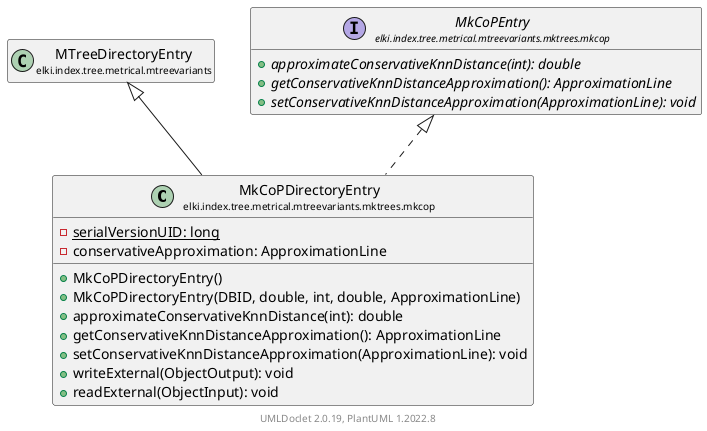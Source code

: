 @startuml
    remove .*\.(Instance|Par|Parameterizer|Factory)$
    set namespaceSeparator none
    hide empty fields
    hide empty methods

    class "<size:14>MkCoPDirectoryEntry\n<size:10>elki.index.tree.metrical.mtreevariants.mktrees.mkcop" as elki.index.tree.metrical.mtreevariants.mktrees.mkcop.MkCoPDirectoryEntry [[MkCoPDirectoryEntry.html]] {
        {static} -serialVersionUID: long
        -conservativeApproximation: ApproximationLine
        +MkCoPDirectoryEntry()
        +MkCoPDirectoryEntry(DBID, double, int, double, ApproximationLine)
        +approximateConservativeKnnDistance(int): double
        +getConservativeKnnDistanceApproximation(): ApproximationLine
        +setConservativeKnnDistanceApproximation(ApproximationLine): void
        +writeExternal(ObjectOutput): void
        +readExternal(ObjectInput): void
    }

    class "<size:14>MTreeDirectoryEntry\n<size:10>elki.index.tree.metrical.mtreevariants" as elki.index.tree.metrical.mtreevariants.MTreeDirectoryEntry [[../../MTreeDirectoryEntry.html]]
    interface "<size:14>MkCoPEntry\n<size:10>elki.index.tree.metrical.mtreevariants.mktrees.mkcop" as elki.index.tree.metrical.mtreevariants.mktrees.mkcop.MkCoPEntry [[MkCoPEntry.html]] {
        {abstract} +approximateConservativeKnnDistance(int): double
        {abstract} +getConservativeKnnDistanceApproximation(): ApproximationLine
        {abstract} +setConservativeKnnDistanceApproximation(ApproximationLine): void
    }

    elki.index.tree.metrical.mtreevariants.MTreeDirectoryEntry <|-- elki.index.tree.metrical.mtreevariants.mktrees.mkcop.MkCoPDirectoryEntry
    elki.index.tree.metrical.mtreevariants.mktrees.mkcop.MkCoPEntry <|.. elki.index.tree.metrical.mtreevariants.mktrees.mkcop.MkCoPDirectoryEntry

    center footer UMLDoclet 2.0.19, PlantUML 1.2022.8
@enduml
